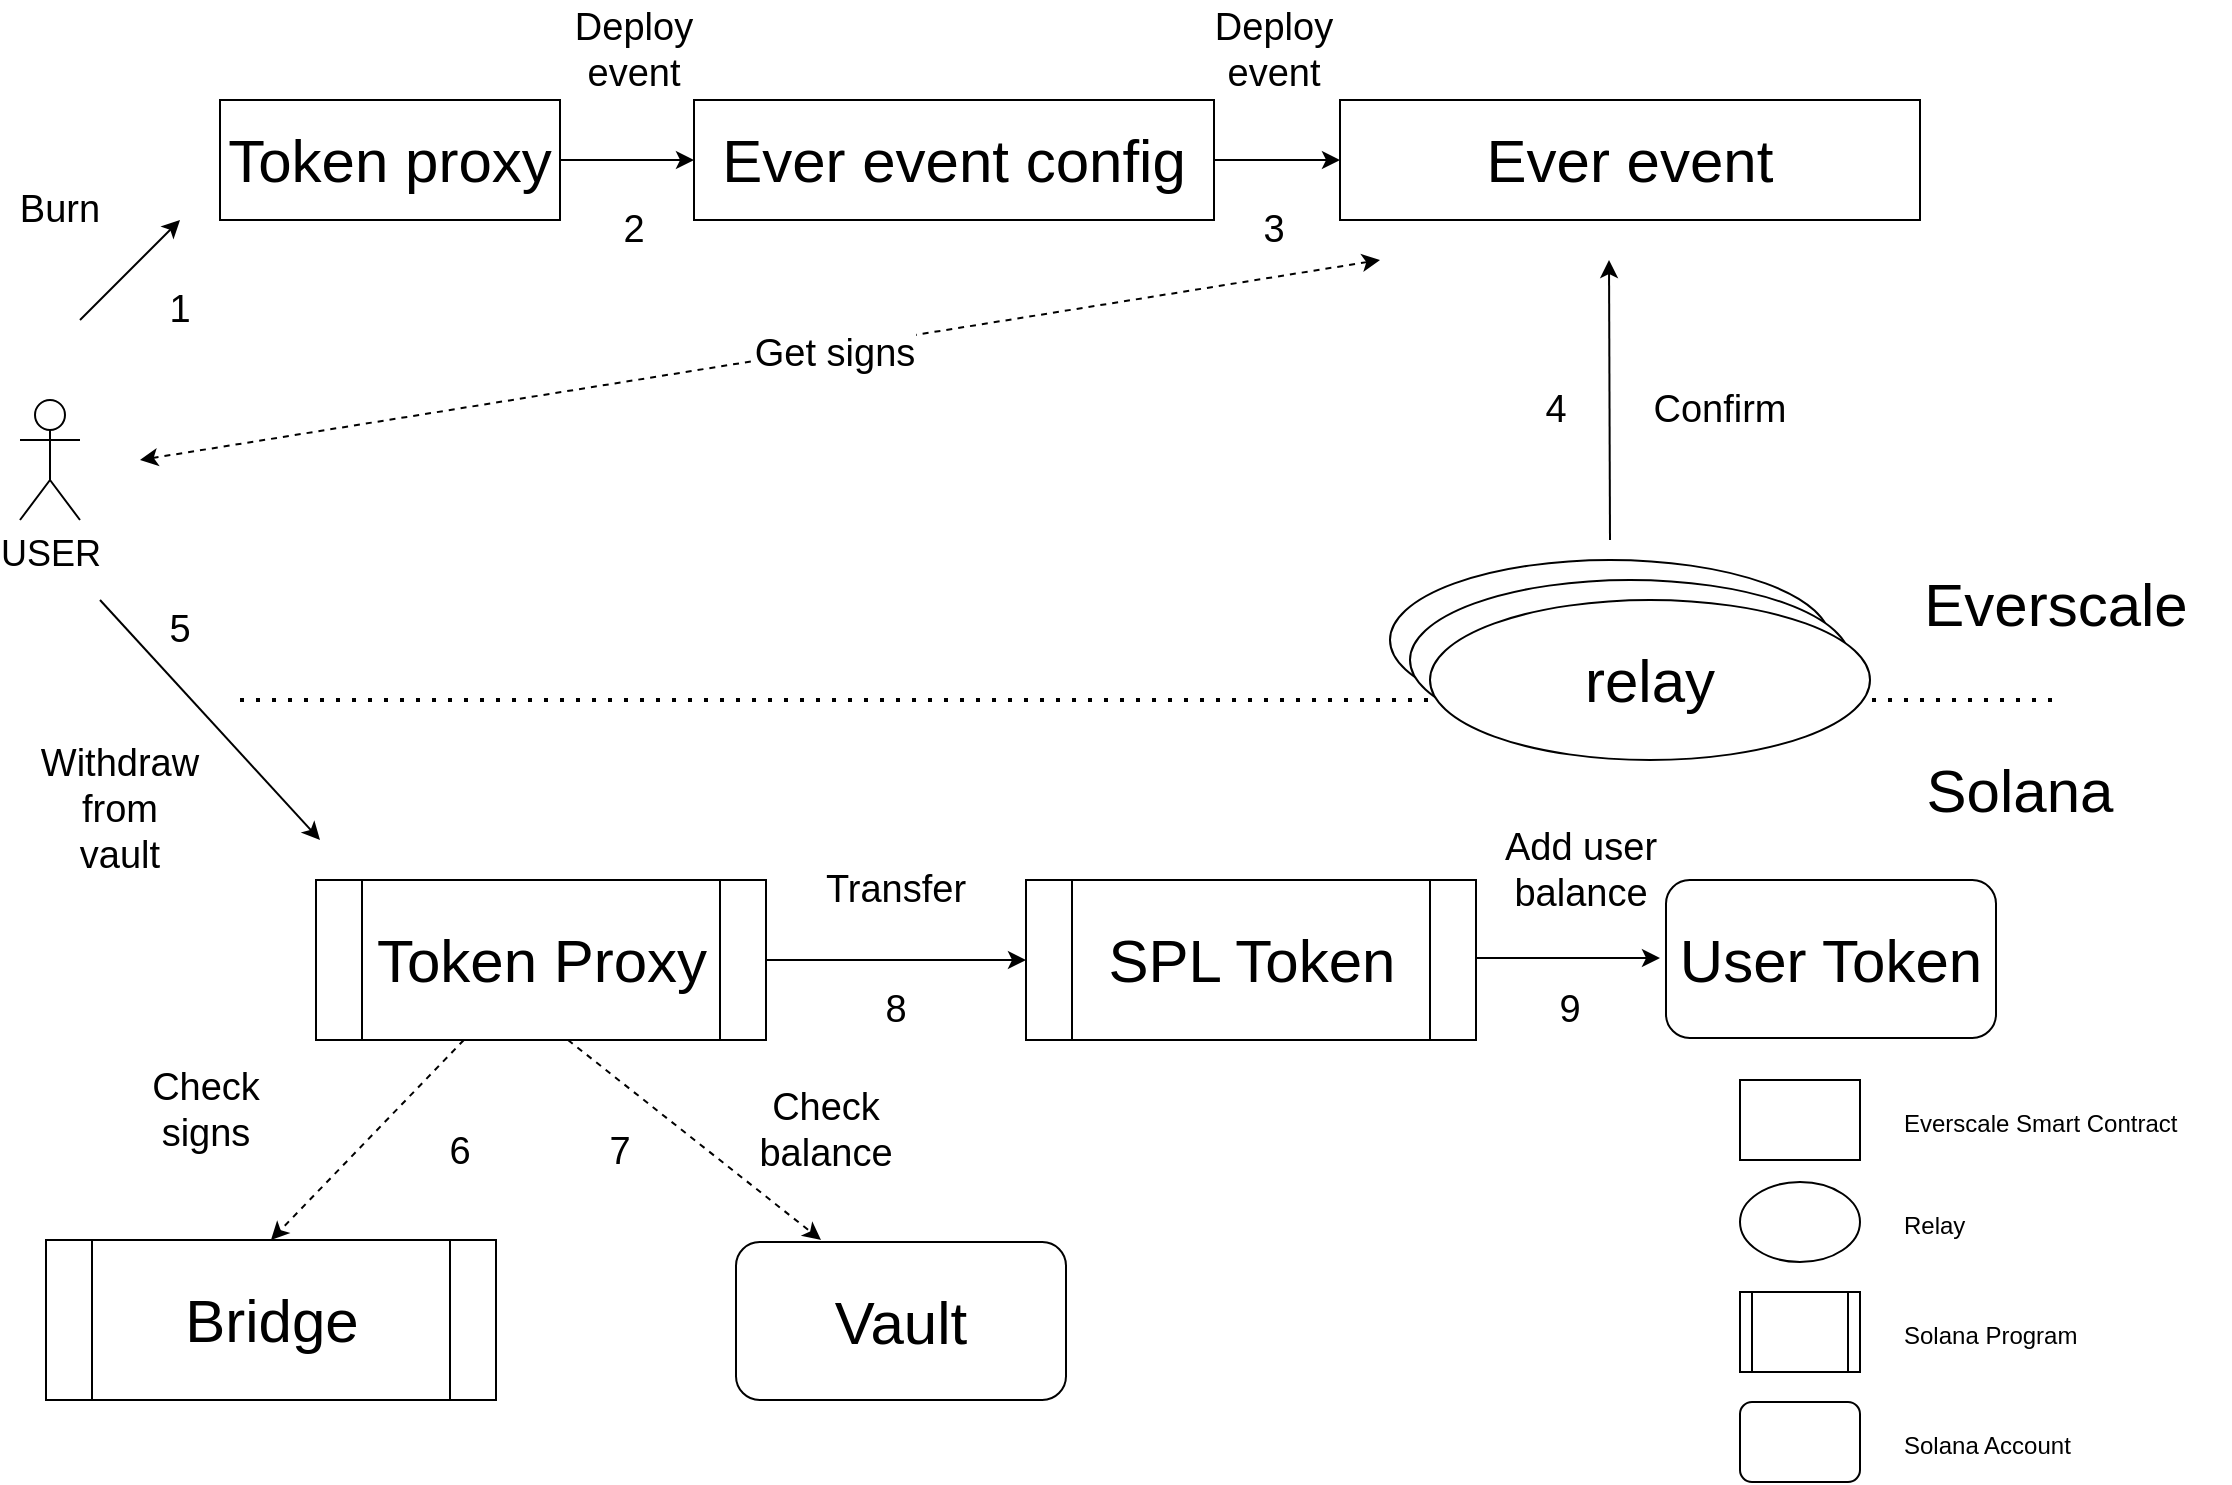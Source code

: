<mxfile version="16.5.1" type="device"><diagram id="p4Zf-6ZJ4P1mr38LxFGu" name="Page-1"><mxGraphModel dx="1694" dy="1250" grid="1" gridSize="10" guides="1" tooltips="1" connect="1" arrows="1" fold="1" page="1" pageScale="1" pageWidth="1169" pageHeight="827" math="0" shadow="0"><root><mxCell id="0"/><mxCell id="1" parent="0"/><mxCell id="WYdLwcnOIROpI5cExHVf-1" value="&lt;font style=&quot;font-size: 30px&quot;&gt;Bridge&lt;/font&gt;" style="shape=process;whiteSpace=wrap;html=1;backgroundOutline=1;" parent="1" vertex="1"><mxGeometry x="73" y="670" width="225" height="80" as="geometry"/></mxCell><mxCell id="WYdLwcnOIROpI5cExHVf-5" style="edgeStyle=orthogonalEdgeStyle;rounded=0;orthogonalLoop=1;jettySize=auto;html=1;entryX=0;entryY=0.5;entryDx=0;entryDy=0;fontSize=30;" parent="1" source="WYdLwcnOIROpI5cExHVf-2" target="WYdLwcnOIROpI5cExHVf-4" edge="1"><mxGeometry relative="1" as="geometry"/></mxCell><mxCell id="WYdLwcnOIROpI5cExHVf-2" value="Token proxy" style="rounded=0;whiteSpace=wrap;html=1;fontSize=30;" parent="1" vertex="1"><mxGeometry x="160" y="100" width="170" height="60" as="geometry"/></mxCell><mxCell id="WYdLwcnOIROpI5cExHVf-3" value="Ever event" style="rounded=0;whiteSpace=wrap;html=1;fontSize=30;" parent="1" vertex="1"><mxGeometry x="720" y="100" width="290" height="60" as="geometry"/></mxCell><mxCell id="WYdLwcnOIROpI5cExHVf-6" style="edgeStyle=orthogonalEdgeStyle;rounded=0;orthogonalLoop=1;jettySize=auto;html=1;entryX=0;entryY=0.5;entryDx=0;entryDy=0;fontSize=30;" parent="1" source="WYdLwcnOIROpI5cExHVf-4" target="WYdLwcnOIROpI5cExHVf-3" edge="1"><mxGeometry relative="1" as="geometry"/></mxCell><mxCell id="WYdLwcnOIROpI5cExHVf-4" value="Ever event config" style="rounded=0;whiteSpace=wrap;html=1;fontSize=30;" parent="1" vertex="1"><mxGeometry x="397" y="100" width="260" height="60" as="geometry"/></mxCell><mxCell id="WYdLwcnOIROpI5cExHVf-7" value="relay" style="ellipse;whiteSpace=wrap;html=1;fontSize=30;" parent="1" vertex="1"><mxGeometry x="745" y="330" width="220" height="80" as="geometry"/></mxCell><mxCell id="WYdLwcnOIROpI5cExHVf-9" value="relay" style="ellipse;whiteSpace=wrap;html=1;fontSize=30;" parent="1" vertex="1"><mxGeometry x="755" y="340" width="220" height="80" as="geometry"/></mxCell><mxCell id="WYdLwcnOIROpI5cExHVf-13" value="" style="endArrow=none;dashed=1;html=1;dashPattern=1 3;strokeWidth=2;rounded=0;fontSize=30;" parent="1" edge="1"><mxGeometry width="50" height="50" relative="1" as="geometry"><mxPoint x="170" y="400" as="sourcePoint"/><mxPoint x="1080" y="400" as="targetPoint"/></mxGeometry></mxCell><mxCell id="WYdLwcnOIROpI5cExHVf-14" value="Everscale" style="text;html=1;strokeColor=none;fillColor=none;align=center;verticalAlign=middle;whiteSpace=wrap;rounded=0;fontSize=30;" parent="1" vertex="1"><mxGeometry x="1048" y="337" width="60" height="30" as="geometry"/></mxCell><mxCell id="WYdLwcnOIROpI5cExHVf-15" value="Solana" style="text;html=1;strokeColor=none;fillColor=none;align=center;verticalAlign=middle;whiteSpace=wrap;rounded=0;fontSize=30;" parent="1" vertex="1"><mxGeometry x="1030" y="430" width="60" height="30" as="geometry"/></mxCell><mxCell id="vuxdvW1vK3dcR10_QWRU-1" value="&lt;font style=&quot;font-size: 18px&quot;&gt;USER&lt;/font&gt;" style="shape=umlActor;verticalLabelPosition=bottom;verticalAlign=top;html=1;outlineConnect=0;" parent="1" vertex="1"><mxGeometry x="60" y="250" width="30" height="60" as="geometry"/></mxCell><mxCell id="vuxdvW1vK3dcR10_QWRU-3" value="" style="endArrow=classic;html=1;rounded=0;" parent="1" edge="1"><mxGeometry width="50" height="50" relative="1" as="geometry"><mxPoint x="90" y="210" as="sourcePoint"/><mxPoint x="140" y="160" as="targetPoint"/></mxGeometry></mxCell><mxCell id="vuxdvW1vK3dcR10_QWRU-4" value="&lt;font style=&quot;font-size: 19px&quot;&gt;Burn&lt;/font&gt;" style="text;html=1;strokeColor=none;fillColor=none;align=center;verticalAlign=middle;whiteSpace=wrap;rounded=0;" parent="1" vertex="1"><mxGeometry x="50" y="140" width="60" height="30" as="geometry"/></mxCell><mxCell id="vuxdvW1vK3dcR10_QWRU-5" value="&lt;font style=&quot;font-size: 19px&quot;&gt;Deploy event&lt;/font&gt;" style="text;html=1;strokeColor=none;fillColor=none;align=center;verticalAlign=middle;whiteSpace=wrap;rounded=0;" parent="1" vertex="1"><mxGeometry x="322" y="50" width="90" height="50" as="geometry"/></mxCell><mxCell id="vuxdvW1vK3dcR10_QWRU-6" value="&lt;font style=&quot;font-size: 19px&quot;&gt;Deploy event&lt;/font&gt;" style="text;html=1;strokeColor=none;fillColor=none;align=center;verticalAlign=middle;whiteSpace=wrap;rounded=0;" parent="1" vertex="1"><mxGeometry x="642" y="50" width="90" height="50" as="geometry"/></mxCell><mxCell id="vuxdvW1vK3dcR10_QWRU-7" value="" style="endArrow=classic;html=1;rounded=0;fontSize=19;" parent="1" edge="1"><mxGeometry width="50" height="50" relative="1" as="geometry"><mxPoint x="855" y="320" as="sourcePoint"/><mxPoint x="854.5" y="180" as="targetPoint"/></mxGeometry></mxCell><mxCell id="vuxdvW1vK3dcR10_QWRU-8" value="&lt;font style=&quot;font-size: 19px&quot;&gt;Confirm&lt;/font&gt;" style="text;html=1;strokeColor=none;fillColor=none;align=center;verticalAlign=middle;whiteSpace=wrap;rounded=0;" parent="1" vertex="1"><mxGeometry x="865" y="230" width="90" height="50" as="geometry"/></mxCell><mxCell id="vuxdvW1vK3dcR10_QWRU-11" value="" style="endArrow=classic;startArrow=classic;html=1;rounded=0;fontSize=19;dashed=1;" parent="1" edge="1"><mxGeometry width="50" height="50" relative="1" as="geometry"><mxPoint x="120" y="280" as="sourcePoint"/><mxPoint x="740" y="180" as="targetPoint"/></mxGeometry></mxCell><mxCell id="vuxdvW1vK3dcR10_QWRU-12" value="Get signs" style="edgeLabel;html=1;align=center;verticalAlign=middle;resizable=0;points=[];fontSize=19;" parent="vuxdvW1vK3dcR10_QWRU-11" vertex="1" connectable="0"><mxGeometry x="0.118" y="-3" relative="1" as="geometry"><mxPoint as="offset"/></mxGeometry></mxCell><mxCell id="vuxdvW1vK3dcR10_QWRU-13" value="&lt;font style=&quot;font-size: 30px&quot;&gt;Token Proxy&lt;/font&gt;" style="shape=process;whiteSpace=wrap;html=1;backgroundOutline=1;" parent="1" vertex="1"><mxGeometry x="208" y="490" width="225" height="80" as="geometry"/></mxCell><mxCell id="vuxdvW1vK3dcR10_QWRU-14" value="" style="endArrow=classic;html=1;rounded=0;" parent="1" edge="1"><mxGeometry width="50" height="50" relative="1" as="geometry"><mxPoint x="100" y="350" as="sourcePoint"/><mxPoint x="210" y="470" as="targetPoint"/></mxGeometry></mxCell><mxCell id="vuxdvW1vK3dcR10_QWRU-15" value="&lt;span style=&quot;font-size: 19px&quot;&gt;Withdraw from vault&lt;/span&gt;" style="text;html=1;strokeColor=none;fillColor=none;align=center;verticalAlign=middle;whiteSpace=wrap;rounded=0;" parent="1" vertex="1"><mxGeometry x="80" y="440" width="60" height="30" as="geometry"/></mxCell><mxCell id="vuxdvW1vK3dcR10_QWRU-17" value="" style="endArrow=classic;html=1;rounded=0;fontSize=30;entryX=0.5;entryY=0;entryDx=0;entryDy=0;dashed=1;" parent="1" source="vuxdvW1vK3dcR10_QWRU-13" target="WYdLwcnOIROpI5cExHVf-1" edge="1"><mxGeometry width="50" height="50" relative="1" as="geometry"><mxPoint x="263" y="640" as="sourcePoint"/><mxPoint x="313" y="590" as="targetPoint"/></mxGeometry></mxCell><mxCell id="vuxdvW1vK3dcR10_QWRU-18" value="&lt;span style=&quot;font-size: 19px&quot;&gt;Check signs&lt;/span&gt;" style="text;html=1;strokeColor=none;fillColor=none;align=center;verticalAlign=middle;whiteSpace=wrap;rounded=0;" parent="1" vertex="1"><mxGeometry x="123" y="590" width="60" height="30" as="geometry"/></mxCell><mxCell id="vuxdvW1vK3dcR10_QWRU-19" value="" style="endArrow=classic;html=1;rounded=0;fontSize=30;exitX=0.56;exitY=1;exitDx=0;exitDy=0;entryX=0.25;entryY=0;entryDx=0;entryDy=0;dashed=1;exitPerimeter=0;" parent="1" source="vuxdvW1vK3dcR10_QWRU-13" edge="1"><mxGeometry width="50" height="50" relative="1" as="geometry"><mxPoint x="463" y="560" as="sourcePoint"/><mxPoint x="460.5" y="670" as="targetPoint"/></mxGeometry></mxCell><mxCell id="vuxdvW1vK3dcR10_QWRU-20" value="&lt;span style=&quot;font-size: 19px&quot;&gt;Check balance&lt;/span&gt;" style="text;html=1;strokeColor=none;fillColor=none;align=center;verticalAlign=middle;whiteSpace=wrap;rounded=0;" parent="1" vertex="1"><mxGeometry x="433" y="600" width="60" height="30" as="geometry"/></mxCell><mxCell id="vuxdvW1vK3dcR10_QWRU-22" value="&lt;font style=&quot;font-size: 30px&quot;&gt;SPL Token&lt;/font&gt;" style="shape=process;whiteSpace=wrap;html=1;backgroundOutline=1;" parent="1" vertex="1"><mxGeometry x="563" y="490" width="225" height="80" as="geometry"/></mxCell><mxCell id="vuxdvW1vK3dcR10_QWRU-23" value="" style="endArrow=classic;html=1;rounded=0;fontSize=30;exitX=1;exitY=0.5;exitDx=0;exitDy=0;entryX=0;entryY=0.5;entryDx=0;entryDy=0;" parent="1" source="vuxdvW1vK3dcR10_QWRU-13" target="vuxdvW1vK3dcR10_QWRU-22" edge="1"><mxGeometry width="50" height="50" relative="1" as="geometry"><mxPoint x="393" y="460" as="sourcePoint"/><mxPoint x="443" y="410" as="targetPoint"/></mxGeometry></mxCell><mxCell id="vuxdvW1vK3dcR10_QWRU-24" value="&lt;span style=&quot;font-size: 19px&quot;&gt;Transfer&lt;/span&gt;" style="text;html=1;strokeColor=none;fillColor=none;align=center;verticalAlign=middle;whiteSpace=wrap;rounded=0;" parent="1" vertex="1"><mxGeometry x="468" y="480" width="60" height="30" as="geometry"/></mxCell><mxCell id="VKSD_SEF87GqG-t-9Cf2-1" value="" style="rounded=0;whiteSpace=wrap;html=1;fontSize=18;strokeWidth=1;" vertex="1" parent="1"><mxGeometry x="920" y="590" width="60" height="40" as="geometry"/></mxCell><mxCell id="VKSD_SEF87GqG-t-9Cf2-2" value="" style="rounded=1;whiteSpace=wrap;html=1;fontSize=18;strokeWidth=1;" vertex="1" parent="1"><mxGeometry x="920" y="751" width="60" height="40" as="geometry"/></mxCell><mxCell id="VKSD_SEF87GqG-t-9Cf2-3" value="" style="ellipse;whiteSpace=wrap;html=1;fontSize=18;strokeWidth=1;" vertex="1" parent="1"><mxGeometry x="920" y="641" width="60" height="40" as="geometry"/></mxCell><mxCell id="VKSD_SEF87GqG-t-9Cf2-4" value="" style="shape=process;whiteSpace=wrap;html=1;backgroundOutline=1;fontSize=18;strokeWidth=1;" vertex="1" parent="1"><mxGeometry x="920" y="696" width="60" height="40" as="geometry"/></mxCell><mxCell id="VKSD_SEF87GqG-t-9Cf2-5" value="&lt;font style=&quot;font-size: 12px&quot;&gt;Everscale Smart Contract&lt;/font&gt;" style="text;html=1;strokeColor=none;fillColor=none;align=left;verticalAlign=middle;whiteSpace=wrap;rounded=0;fontSize=18;" vertex="1" parent="1"><mxGeometry x="1000" y="595" width="165" height="30" as="geometry"/></mxCell><mxCell id="VKSD_SEF87GqG-t-9Cf2-6" value="&lt;font style=&quot;font-size: 12px&quot;&gt;Relay&lt;/font&gt;" style="text;html=1;strokeColor=none;fillColor=none;align=left;verticalAlign=middle;whiteSpace=wrap;rounded=0;fontSize=18;" vertex="1" parent="1"><mxGeometry x="1000" y="646" width="165" height="30" as="geometry"/></mxCell><mxCell id="VKSD_SEF87GqG-t-9Cf2-7" value="&lt;font style=&quot;font-size: 12px&quot;&gt;Solana Program&lt;/font&gt;" style="text;html=1;strokeColor=none;fillColor=none;align=left;verticalAlign=middle;whiteSpace=wrap;rounded=0;fontSize=18;" vertex="1" parent="1"><mxGeometry x="1000" y="701" width="165" height="30" as="geometry"/></mxCell><mxCell id="VKSD_SEF87GqG-t-9Cf2-8" value="&lt;font style=&quot;font-size: 12px&quot;&gt;Solana Account&lt;/font&gt;" style="text;html=1;strokeColor=none;fillColor=none;align=left;verticalAlign=middle;whiteSpace=wrap;rounded=0;fontSize=18;" vertex="1" parent="1"><mxGeometry x="1000" y="756" width="165" height="30" as="geometry"/></mxCell><mxCell id="VKSD_SEF87GqG-t-9Cf2-9" value="&lt;font style=&quot;font-size: 30px&quot;&gt;Vault&lt;/font&gt;" style="rounded=1;whiteSpace=wrap;html=1;fontSize=18;strokeWidth=1;" vertex="1" parent="1"><mxGeometry x="418" y="671" width="165" height="79" as="geometry"/></mxCell><mxCell id="WYdLwcnOIROpI5cExHVf-10" value="relay" style="ellipse;whiteSpace=wrap;html=1;fontSize=30;" parent="1" vertex="1"><mxGeometry x="765" y="350" width="220" height="80" as="geometry"/></mxCell><mxCell id="VKSD_SEF87GqG-t-9Cf2-10" value="&lt;span style=&quot;font-size: 19px&quot;&gt;1&lt;/span&gt;" style="text;html=1;strokeColor=none;fillColor=none;align=center;verticalAlign=middle;whiteSpace=wrap;rounded=0;" vertex="1" parent="1"><mxGeometry x="110" y="190" width="60" height="30" as="geometry"/></mxCell><mxCell id="VKSD_SEF87GqG-t-9Cf2-11" value="&lt;span style=&quot;font-size: 19px&quot;&gt;2&lt;/span&gt;" style="text;html=1;strokeColor=none;fillColor=none;align=center;verticalAlign=middle;whiteSpace=wrap;rounded=0;" vertex="1" parent="1"><mxGeometry x="337" y="150" width="60" height="30" as="geometry"/></mxCell><mxCell id="VKSD_SEF87GqG-t-9Cf2-12" value="&lt;span style=&quot;font-size: 19px&quot;&gt;3&lt;/span&gt;" style="text;html=1;strokeColor=none;fillColor=none;align=center;verticalAlign=middle;whiteSpace=wrap;rounded=0;" vertex="1" parent="1"><mxGeometry x="657" y="150" width="60" height="30" as="geometry"/></mxCell><mxCell id="VKSD_SEF87GqG-t-9Cf2-13" value="&lt;span style=&quot;font-size: 19px&quot;&gt;4&lt;/span&gt;" style="text;html=1;strokeColor=none;fillColor=none;align=center;verticalAlign=middle;whiteSpace=wrap;rounded=0;" vertex="1" parent="1"><mxGeometry x="798" y="240" width="60" height="30" as="geometry"/></mxCell><mxCell id="VKSD_SEF87GqG-t-9Cf2-14" value="&lt;span style=&quot;font-size: 19px&quot;&gt;5&lt;/span&gt;" style="text;html=1;strokeColor=none;fillColor=none;align=center;verticalAlign=middle;whiteSpace=wrap;rounded=0;" vertex="1" parent="1"><mxGeometry x="110" y="350" width="60" height="30" as="geometry"/></mxCell><mxCell id="VKSD_SEF87GqG-t-9Cf2-15" value="&lt;span style=&quot;font-size: 19px&quot;&gt;6&lt;/span&gt;" style="text;html=1;strokeColor=none;fillColor=none;align=center;verticalAlign=middle;whiteSpace=wrap;rounded=0;" vertex="1" parent="1"><mxGeometry x="250" y="611" width="60" height="30" as="geometry"/></mxCell><mxCell id="VKSD_SEF87GqG-t-9Cf2-16" value="&lt;span style=&quot;font-size: 19px&quot;&gt;7&lt;/span&gt;" style="text;html=1;strokeColor=none;fillColor=none;align=center;verticalAlign=middle;whiteSpace=wrap;rounded=0;" vertex="1" parent="1"><mxGeometry x="330" y="611" width="60" height="30" as="geometry"/></mxCell><mxCell id="VKSD_SEF87GqG-t-9Cf2-17" value="&lt;span style=&quot;font-size: 19px&quot;&gt;8&lt;/span&gt;" style="text;html=1;strokeColor=none;fillColor=none;align=center;verticalAlign=middle;whiteSpace=wrap;rounded=0;" vertex="1" parent="1"><mxGeometry x="468" y="540" width="60" height="30" as="geometry"/></mxCell><mxCell id="VKSD_SEF87GqG-t-9Cf2-19" value="&lt;font style=&quot;font-size: 30px&quot;&gt;User Token&lt;/font&gt;" style="rounded=1;whiteSpace=wrap;html=1;fontSize=18;strokeWidth=1;" vertex="1" parent="1"><mxGeometry x="883" y="490" width="165" height="79" as="geometry"/></mxCell><mxCell id="VKSD_SEF87GqG-t-9Cf2-20" value="" style="endArrow=classic;html=1;rounded=0;fontSize=30;exitX=1;exitY=0.5;exitDx=0;exitDy=0;" edge="1" parent="1"><mxGeometry width="50" height="50" relative="1" as="geometry"><mxPoint x="788" y="529" as="sourcePoint"/><mxPoint x="880" y="529" as="targetPoint"/></mxGeometry></mxCell><mxCell id="VKSD_SEF87GqG-t-9Cf2-21" value="&lt;span style=&quot;font-size: 19px&quot;&gt;Add user balance&lt;/span&gt;" style="text;html=1;strokeColor=none;fillColor=none;align=center;verticalAlign=middle;whiteSpace=wrap;rounded=0;" vertex="1" parent="1"><mxGeometry x="798" y="470" width="85" height="30" as="geometry"/></mxCell><mxCell id="VKSD_SEF87GqG-t-9Cf2-22" value="&lt;span style=&quot;font-size: 19px&quot;&gt;9&lt;/span&gt;" style="text;html=1;strokeColor=none;fillColor=none;align=center;verticalAlign=middle;whiteSpace=wrap;rounded=0;" vertex="1" parent="1"><mxGeometry x="805" y="540" width="60" height="30" as="geometry"/></mxCell></root></mxGraphModel></diagram></mxfile>